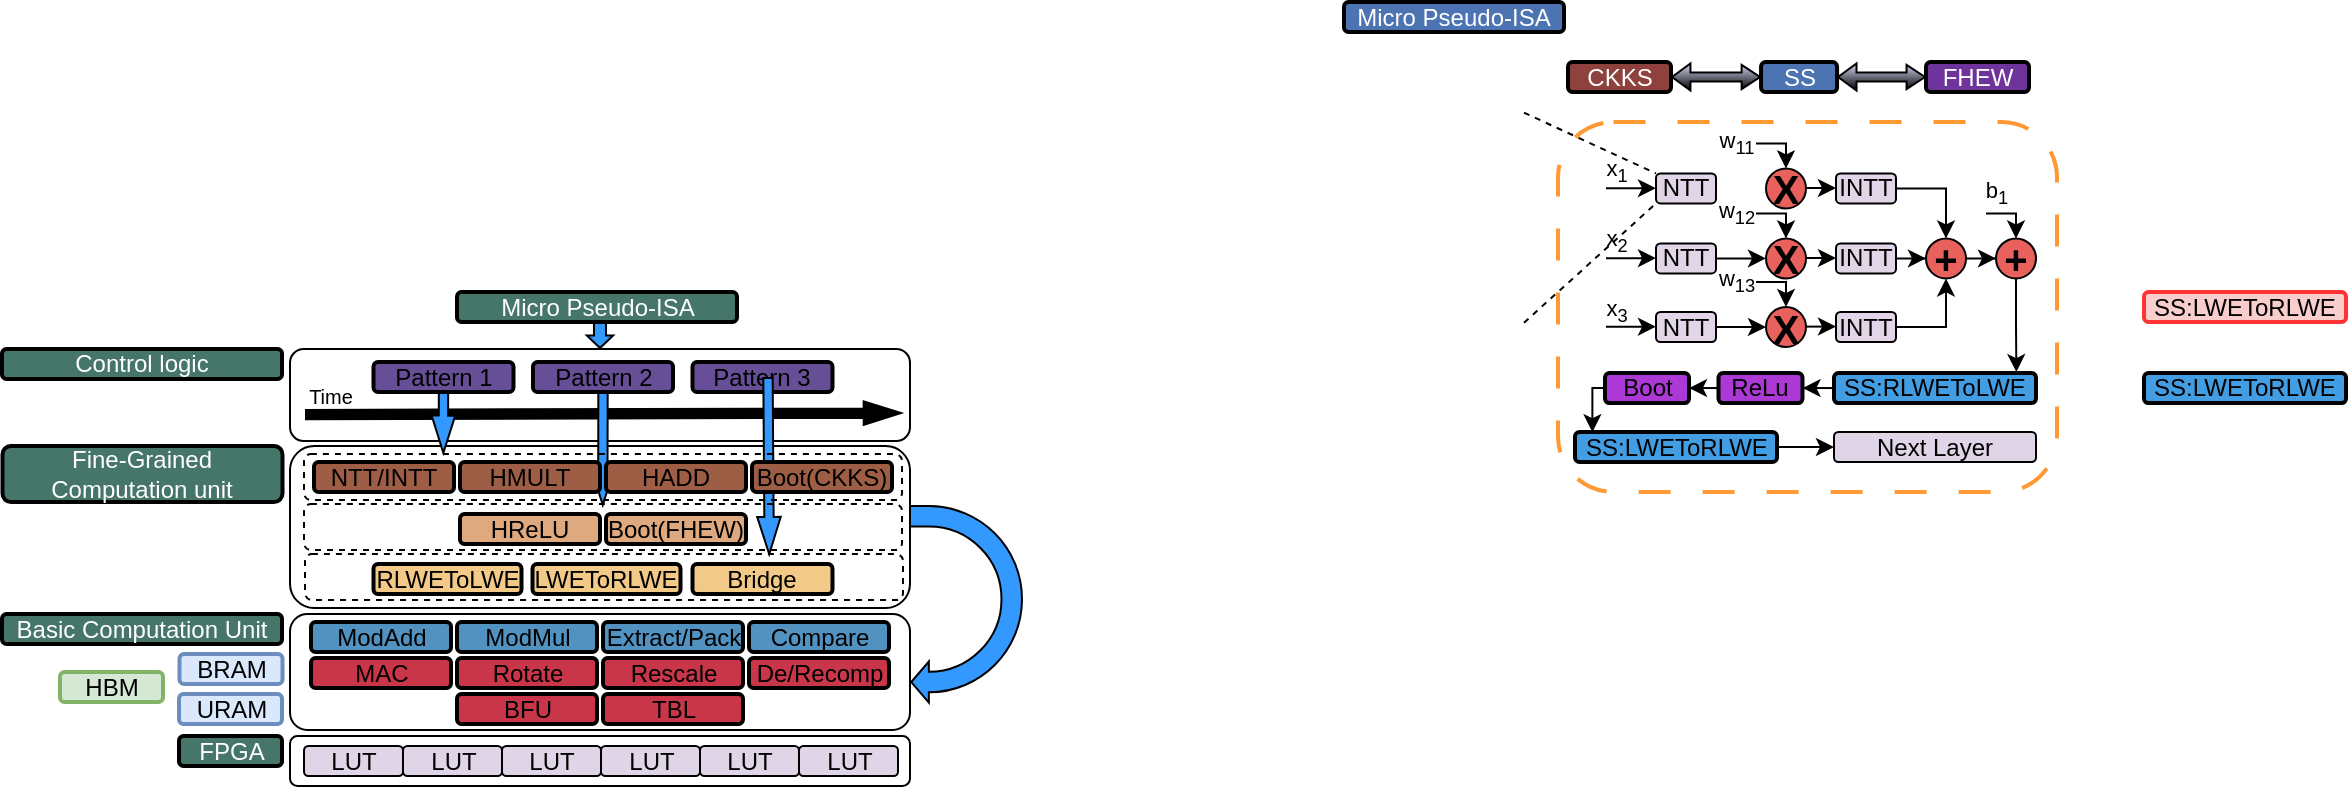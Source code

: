 <mxfile version="28.2.8">
  <diagram name="Page-1" id="e-edRmAfp7X0wRNvHGIo">
    <mxGraphModel dx="1553" dy="641" grid="0" gridSize="10" guides="1" tooltips="1" connect="1" arrows="1" fold="1" page="1" pageScale="1" pageWidth="1654" pageHeight="1169" math="0" shadow="0" adaptiveColors="auto">
      <root>
        <mxCell id="0" />
        <mxCell id="1" parent="0" />
        <mxCell id="qf1BcLg8_Bt7gjTazsa1-39" value="" style="rounded=1;whiteSpace=wrap;html=1;fillColor=none;" vertex="1" parent="1">
          <mxGeometry x="300" y="342" width="310" height="81" as="geometry" />
        </mxCell>
        <mxCell id="5QmCrW0ShnwESwGAr1rM-1" value="" style="rounded=1;whiteSpace=wrap;html=1;dashed=1;dashPattern=8 8;strokeWidth=2;strokeColor=#FF9933;" parent="1" vertex="1">
          <mxGeometry x="934" y="180" width="249.5" height="185" as="geometry" />
        </mxCell>
        <mxCell id="5QmCrW0ShnwESwGAr1rM-2" value="NTT" style="rounded=1;whiteSpace=wrap;html=1;fillColor=#e0d5e7;" parent="1" vertex="1">
          <mxGeometry x="983" y="205.73" width="30" height="15" as="geometry" />
        </mxCell>
        <mxCell id="5QmCrW0ShnwESwGAr1rM-3" style="edgeStyle=orthogonalEdgeStyle;rounded=0;orthogonalLoop=1;jettySize=auto;html=1;entryX=0.5;entryY=0;entryDx=0;entryDy=0;" parent="1" source="5QmCrW0ShnwESwGAr1rM-4" target="5QmCrW0ShnwESwGAr1rM-26" edge="1">
          <mxGeometry relative="1" as="geometry" />
        </mxCell>
        <mxCell id="5QmCrW0ShnwESwGAr1rM-4" value="INTT" style="rounded=1;whiteSpace=wrap;html=1;fillColor=#e1d5e7;" parent="1" vertex="1">
          <mxGeometry x="1073" y="205.73" width="30" height="15" as="geometry" />
        </mxCell>
        <mxCell id="5QmCrW0ShnwESwGAr1rM-5" value="&lt;b style=&quot;font-size: 20px;&quot;&gt;&lt;font style=&quot;font-size: 20px;&quot;&gt;X&lt;/font&gt;&lt;/b&gt;" style="ellipse;whiteSpace=wrap;html=1;aspect=fixed;gradientColor=none;strokeWidth=1;fontSize=20;fillColor=#E8615D;" parent="1" vertex="1">
          <mxGeometry x="1038" y="203.23" width="20" height="20" as="geometry" />
        </mxCell>
        <mxCell id="5QmCrW0ShnwESwGAr1rM-6" style="edgeStyle=orthogonalEdgeStyle;rounded=0;orthogonalLoop=1;jettySize=auto;html=1;entryX=0.5;entryY=0;entryDx=0;entryDy=0;" parent="1" target="5QmCrW0ShnwESwGAr1rM-5" edge="1">
          <mxGeometry relative="1" as="geometry">
            <mxPoint x="1044" y="190.73" as="targetPoint" />
            <mxPoint x="1033" y="190.73" as="sourcePoint" />
          </mxGeometry>
        </mxCell>
        <mxCell id="5QmCrW0ShnwESwGAr1rM-7" value="w&lt;sub&gt;11&lt;/sub&gt;" style="edgeLabel;html=1;align=center;verticalAlign=middle;resizable=0;points=[];labelBackgroundColor=none;" parent="5QmCrW0ShnwESwGAr1rM-6" vertex="1" connectable="0">
          <mxGeometry x="-0.554" y="1" relative="1" as="geometry">
            <mxPoint x="-16" y="1" as="offset" />
          </mxGeometry>
        </mxCell>
        <mxCell id="5QmCrW0ShnwESwGAr1rM-8" value="" style="edgeStyle=orthogonalEdgeStyle;rounded=0;orthogonalLoop=1;jettySize=auto;html=1;entryX=0;entryY=0.5;entryDx=0;entryDy=0;" parent="1" target="5QmCrW0ShnwESwGAr1rM-4" edge="1">
          <mxGeometry relative="1" as="geometry">
            <mxPoint x="1058" y="213.03" as="sourcePoint" />
            <mxPoint x="1083" y="213.03" as="targetPoint" />
          </mxGeometry>
        </mxCell>
        <mxCell id="5QmCrW0ShnwESwGAr1rM-9" value="NTT" style="rounded=1;whiteSpace=wrap;html=1;fillColor=#e1d5e7;" parent="1" vertex="1">
          <mxGeometry x="983" y="240.73" width="30" height="15" as="geometry" />
        </mxCell>
        <mxCell id="5QmCrW0ShnwESwGAr1rM-10" value="&lt;b style=&quot;font-size: 20px;&quot;&gt;&lt;font style=&quot;font-size: 20px;&quot;&gt;X&lt;/font&gt;&lt;/b&gt;" style="ellipse;whiteSpace=wrap;html=1;aspect=fixed;gradientColor=none;strokeWidth=1;fontSize=20;fillColor=#E8615D;" parent="1" vertex="1">
          <mxGeometry x="1038" y="238.23" width="20" height="20" as="geometry" />
        </mxCell>
        <mxCell id="5QmCrW0ShnwESwGAr1rM-11" style="edgeStyle=orthogonalEdgeStyle;rounded=0;orthogonalLoop=1;jettySize=auto;html=1;entryX=0.5;entryY=0;entryDx=0;entryDy=0;" parent="1" target="5QmCrW0ShnwESwGAr1rM-10" edge="1">
          <mxGeometry relative="1" as="geometry">
            <mxPoint x="1044" y="225.73" as="targetPoint" />
            <mxPoint x="1033" y="225.73" as="sourcePoint" />
          </mxGeometry>
        </mxCell>
        <mxCell id="5QmCrW0ShnwESwGAr1rM-12" value="w&lt;sub&gt;12&lt;/sub&gt;" style="edgeLabel;html=1;align=center;verticalAlign=middle;resizable=0;points=[];labelBackgroundColor=none;" parent="5QmCrW0ShnwESwGAr1rM-11" vertex="1" connectable="0">
          <mxGeometry x="-0.554" y="1" relative="1" as="geometry">
            <mxPoint x="-16" y="1" as="offset" />
          </mxGeometry>
        </mxCell>
        <mxCell id="5QmCrW0ShnwESwGAr1rM-13" value="" style="edgeStyle=orthogonalEdgeStyle;rounded=0;orthogonalLoop=1;jettySize=auto;html=1;" parent="1" source="5QmCrW0ShnwESwGAr1rM-9" target="5QmCrW0ShnwESwGAr1rM-10" edge="1">
          <mxGeometry relative="1" as="geometry" />
        </mxCell>
        <mxCell id="5QmCrW0ShnwESwGAr1rM-14" value="" style="edgeStyle=orthogonalEdgeStyle;rounded=0;orthogonalLoop=1;jettySize=auto;html=1;entryX=0;entryY=0.5;entryDx=0;entryDy=0;" parent="1" target="5QmCrW0ShnwESwGAr1rM-22" edge="1">
          <mxGeometry relative="1" as="geometry">
            <mxPoint x="1058" y="248.03" as="sourcePoint" />
            <mxPoint x="1083" y="248.03" as="targetPoint" />
          </mxGeometry>
        </mxCell>
        <mxCell id="5QmCrW0ShnwESwGAr1rM-15" value="NTT" style="rounded=1;whiteSpace=wrap;html=1;fillColor=#e1d5e7;" parent="1" vertex="1">
          <mxGeometry x="983" y="275" width="30" height="15" as="geometry" />
        </mxCell>
        <mxCell id="5QmCrW0ShnwESwGAr1rM-16" value="&lt;b style=&quot;font-size: 20px;&quot;&gt;&lt;font style=&quot;font-size: 20px;&quot;&gt;X&lt;/font&gt;&lt;/b&gt;" style="ellipse;whiteSpace=wrap;html=1;aspect=fixed;gradientColor=none;strokeWidth=1;fontSize=20;fillColor=#E8615D;" parent="1" vertex="1">
          <mxGeometry x="1038" y="272.5" width="20" height="20" as="geometry" />
        </mxCell>
        <mxCell id="5QmCrW0ShnwESwGAr1rM-17" style="edgeStyle=orthogonalEdgeStyle;rounded=0;orthogonalLoop=1;jettySize=auto;html=1;entryX=0.5;entryY=0;entryDx=0;entryDy=0;" parent="1" edge="1">
          <mxGeometry relative="1" as="geometry">
            <mxPoint x="1048" y="272.5" as="targetPoint" />
            <mxPoint x="1033" y="260" as="sourcePoint" />
          </mxGeometry>
        </mxCell>
        <mxCell id="5QmCrW0ShnwESwGAr1rM-18" value="w&lt;sub&gt;13&lt;/sub&gt;" style="edgeLabel;html=1;align=center;verticalAlign=middle;resizable=0;points=[];labelBackgroundColor=none;" parent="5QmCrW0ShnwESwGAr1rM-17" vertex="1" connectable="0">
          <mxGeometry x="-0.554" y="1" relative="1" as="geometry">
            <mxPoint x="-16" y="1" as="offset" />
          </mxGeometry>
        </mxCell>
        <mxCell id="5QmCrW0ShnwESwGAr1rM-19" value="" style="edgeStyle=orthogonalEdgeStyle;rounded=0;orthogonalLoop=1;jettySize=auto;html=1;" parent="1" source="5QmCrW0ShnwESwGAr1rM-15" edge="1">
          <mxGeometry relative="1" as="geometry">
            <mxPoint x="1038.0" y="282.544" as="targetPoint" />
          </mxGeometry>
        </mxCell>
        <mxCell id="5QmCrW0ShnwESwGAr1rM-20" value="" style="edgeStyle=orthogonalEdgeStyle;rounded=0;orthogonalLoop=1;jettySize=auto;html=1;entryX=0;entryY=0.5;entryDx=0;entryDy=0;" parent="1" target="5QmCrW0ShnwESwGAr1rM-24" edge="1">
          <mxGeometry relative="1" as="geometry">
            <mxPoint x="1058" y="282.3" as="sourcePoint" />
            <mxPoint x="1083" y="282.3" as="targetPoint" />
          </mxGeometry>
        </mxCell>
        <mxCell id="5QmCrW0ShnwESwGAr1rM-21" style="edgeStyle=orthogonalEdgeStyle;rounded=0;orthogonalLoop=1;jettySize=auto;html=1;entryX=0;entryY=0.5;entryDx=0;entryDy=0;" parent="1" source="5QmCrW0ShnwESwGAr1rM-22" target="5QmCrW0ShnwESwGAr1rM-26" edge="1">
          <mxGeometry relative="1" as="geometry" />
        </mxCell>
        <mxCell id="5QmCrW0ShnwESwGAr1rM-22" value="INTT" style="rounded=1;whiteSpace=wrap;html=1;fillColor=#e1d5e7;" parent="1" vertex="1">
          <mxGeometry x="1073" y="240.73" width="30" height="15" as="geometry" />
        </mxCell>
        <mxCell id="5QmCrW0ShnwESwGAr1rM-23" style="edgeStyle=orthogonalEdgeStyle;rounded=0;orthogonalLoop=1;jettySize=auto;html=1;entryX=0.5;entryY=1;entryDx=0;entryDy=0;" parent="1" source="5QmCrW0ShnwESwGAr1rM-24" target="5QmCrW0ShnwESwGAr1rM-26" edge="1">
          <mxGeometry relative="1" as="geometry" />
        </mxCell>
        <mxCell id="5QmCrW0ShnwESwGAr1rM-24" value="INTT" style="rounded=1;whiteSpace=wrap;html=1;fillColor=#e1d5e7;" parent="1" vertex="1">
          <mxGeometry x="1073" y="275" width="30" height="15" as="geometry" />
        </mxCell>
        <mxCell id="5QmCrW0ShnwESwGAr1rM-25" style="edgeStyle=orthogonalEdgeStyle;rounded=0;orthogonalLoop=1;jettySize=auto;html=1;entryX=0;entryY=0.5;entryDx=0;entryDy=0;" parent="1" source="5QmCrW0ShnwESwGAr1rM-26" target="5QmCrW0ShnwESwGAr1rM-28" edge="1">
          <mxGeometry relative="1" as="geometry" />
        </mxCell>
        <mxCell id="5QmCrW0ShnwESwGAr1rM-26" value="&lt;b style=&quot;font-size: 20px;&quot;&gt;&lt;font style=&quot;font-size: 20px;&quot;&gt;+&lt;/font&gt;&lt;/b&gt;" style="ellipse;whiteSpace=wrap;html=1;aspect=fixed;gradientColor=none;strokeWidth=1;fontSize=20;fillColor=#E8615D;" parent="1" vertex="1">
          <mxGeometry x="1118" y="238.23" width="20" height="20" as="geometry" />
        </mxCell>
        <mxCell id="5QmCrW0ShnwESwGAr1rM-27" style="edgeStyle=orthogonalEdgeStyle;rounded=0;orthogonalLoop=1;jettySize=auto;html=1;entryX=0.903;entryY=-0.033;entryDx=0;entryDy=0;entryPerimeter=0;" parent="1" source="5QmCrW0ShnwESwGAr1rM-28" target="5QmCrW0ShnwESwGAr1rM-35" edge="1">
          <mxGeometry relative="1" as="geometry" />
        </mxCell>
        <mxCell id="5QmCrW0ShnwESwGAr1rM-28" value="&lt;b style=&quot;font-size: 20px;&quot;&gt;&lt;font style=&quot;font-size: 20px;&quot;&gt;+&lt;/font&gt;&lt;/b&gt;" style="ellipse;whiteSpace=wrap;html=1;aspect=fixed;gradientColor=none;strokeWidth=1;fontSize=20;fillColor=#E8615D;" parent="1" vertex="1">
          <mxGeometry x="1153" y="238.23" width="20" height="20" as="geometry" />
        </mxCell>
        <mxCell id="5QmCrW0ShnwESwGAr1rM-29" style="edgeStyle=orthogonalEdgeStyle;rounded=0;orthogonalLoop=1;jettySize=auto;html=1;entryX=0.5;entryY=0;entryDx=0;entryDy=0;" parent="1" target="5QmCrW0ShnwESwGAr1rM-28" edge="1">
          <mxGeometry relative="1" as="geometry">
            <mxPoint x="1163" y="238.73" as="targetPoint" />
            <mxPoint x="1148" y="225.73" as="sourcePoint" />
          </mxGeometry>
        </mxCell>
        <mxCell id="5QmCrW0ShnwESwGAr1rM-30" value="b&lt;sub&gt;1&lt;/sub&gt;" style="edgeLabel;html=1;align=center;verticalAlign=middle;resizable=0;points=[];labelBackgroundColor=none;" parent="5QmCrW0ShnwESwGAr1rM-29" vertex="1" connectable="0">
          <mxGeometry x="-0.554" y="1" relative="1" as="geometry">
            <mxPoint x="-1" y="-9" as="offset" />
          </mxGeometry>
        </mxCell>
        <mxCell id="5QmCrW0ShnwESwGAr1rM-31" style="edgeStyle=orthogonalEdgeStyle;rounded=0;orthogonalLoop=1;jettySize=auto;html=1;exitX=0;exitY=0.5;exitDx=0;exitDy=0;entryX=1;entryY=0.5;entryDx=0;entryDy=0;" parent="1" source="5QmCrW0ShnwESwGAr1rM-32" target="5QmCrW0ShnwESwGAr1rM-33" edge="1">
          <mxGeometry relative="1" as="geometry" />
        </mxCell>
        <mxCell id="5QmCrW0ShnwESwGAr1rM-32" value="ReLu" style="rounded=1;whiteSpace=wrap;html=1;strokeWidth=2;fillColor=#AC38D6;" parent="1" vertex="1">
          <mxGeometry x="1014.25" y="305.52" width="42" height="15" as="geometry" />
        </mxCell>
        <mxCell id="5QmCrW0ShnwESwGAr1rM-33" value="Boot" style="rounded=1;whiteSpace=wrap;html=1;strokeWidth=2;fillColor=#AC38D6;" parent="1" vertex="1">
          <mxGeometry x="957.5" y="305.52" width="42" height="15" as="geometry" />
        </mxCell>
        <mxCell id="5QmCrW0ShnwESwGAr1rM-34" style="edgeStyle=orthogonalEdgeStyle;rounded=0;orthogonalLoop=1;jettySize=auto;html=1;exitX=0;exitY=0.5;exitDx=0;exitDy=0;entryX=1;entryY=0.5;entryDx=0;entryDy=0;" parent="1" source="5QmCrW0ShnwESwGAr1rM-35" target="5QmCrW0ShnwESwGAr1rM-32" edge="1">
          <mxGeometry relative="1" as="geometry" />
        </mxCell>
        <mxCell id="5QmCrW0ShnwESwGAr1rM-35" value="SS:RLWEToLWE" style="rounded=1;whiteSpace=wrap;html=1;fillColor=#429DE3;strokeWidth=2;" parent="1" vertex="1">
          <mxGeometry x="1072" y="305.52" width="101" height="15" as="geometry" />
        </mxCell>
        <mxCell id="5QmCrW0ShnwESwGAr1rM-36" style="edgeStyle=orthogonalEdgeStyle;rounded=0;orthogonalLoop=1;jettySize=auto;html=1;entryX=0;entryY=0.5;entryDx=0;entryDy=0;" parent="1" source="5QmCrW0ShnwESwGAr1rM-37" target="5QmCrW0ShnwESwGAr1rM-45" edge="1">
          <mxGeometry relative="1" as="geometry" />
        </mxCell>
        <mxCell id="5QmCrW0ShnwESwGAr1rM-37" value="SS:LWEToRLWE" style="rounded=1;whiteSpace=wrap;html=1;fillColor=#429DE3;strokeWidth=2;" parent="1" vertex="1">
          <mxGeometry x="942.5" y="335" width="101" height="15" as="geometry" />
        </mxCell>
        <mxCell id="5QmCrW0ShnwESwGAr1rM-38" style="edgeStyle=orthogonalEdgeStyle;rounded=0;orthogonalLoop=1;jettySize=auto;html=1;exitX=0;exitY=0.5;exitDx=0;exitDy=0;entryX=0.086;entryY=0.006;entryDx=0;entryDy=0;entryPerimeter=0;" parent="1" source="5QmCrW0ShnwESwGAr1rM-33" target="5QmCrW0ShnwESwGAr1rM-37" edge="1">
          <mxGeometry relative="1" as="geometry" />
        </mxCell>
        <mxCell id="5QmCrW0ShnwESwGAr1rM-39" value="" style="edgeStyle=orthogonalEdgeStyle;rounded=0;orthogonalLoop=1;jettySize=auto;html=1;" parent="1" edge="1">
          <mxGeometry relative="1" as="geometry">
            <mxPoint x="958" y="213.07" as="sourcePoint" />
            <mxPoint x="983" y="213.07" as="targetPoint" />
          </mxGeometry>
        </mxCell>
        <mxCell id="5QmCrW0ShnwESwGAr1rM-40" value="x&lt;sub&gt;1&lt;/sub&gt;" style="edgeLabel;html=1;align=center;verticalAlign=middle;resizable=0;points=[];labelBackgroundColor=none;" parent="5QmCrW0ShnwESwGAr1rM-39" vertex="1" connectable="0">
          <mxGeometry x="-0.636" relative="1" as="geometry">
            <mxPoint y="-8" as="offset" />
          </mxGeometry>
        </mxCell>
        <mxCell id="5QmCrW0ShnwESwGAr1rM-41" value="" style="edgeStyle=orthogonalEdgeStyle;rounded=0;orthogonalLoop=1;jettySize=auto;html=1;" parent="1" edge="1">
          <mxGeometry relative="1" as="geometry">
            <mxPoint x="958" y="248.07" as="sourcePoint" />
            <mxPoint x="983" y="248.07" as="targetPoint" />
          </mxGeometry>
        </mxCell>
        <mxCell id="5QmCrW0ShnwESwGAr1rM-42" value="x&lt;sub&gt;2&lt;/sub&gt;" style="edgeLabel;html=1;align=center;verticalAlign=middle;resizable=0;points=[];labelBackgroundColor=none;" parent="5QmCrW0ShnwESwGAr1rM-41" vertex="1" connectable="0">
          <mxGeometry x="-0.636" relative="1" as="geometry">
            <mxPoint y="-8" as="offset" />
          </mxGeometry>
        </mxCell>
        <mxCell id="5QmCrW0ShnwESwGAr1rM-43" value="" style="edgeStyle=orthogonalEdgeStyle;rounded=0;orthogonalLoop=1;jettySize=auto;html=1;" parent="1" edge="1">
          <mxGeometry relative="1" as="geometry">
            <mxPoint x="958" y="282.34" as="sourcePoint" />
            <mxPoint x="983" y="282.34" as="targetPoint" />
          </mxGeometry>
        </mxCell>
        <mxCell id="5QmCrW0ShnwESwGAr1rM-44" value="x&lt;sub&gt;3&lt;/sub&gt;" style="edgeLabel;html=1;align=center;verticalAlign=middle;resizable=0;points=[];labelBackgroundColor=none;" parent="5QmCrW0ShnwESwGAr1rM-43" vertex="1" connectable="0">
          <mxGeometry x="-0.636" relative="1" as="geometry">
            <mxPoint y="-8" as="offset" />
          </mxGeometry>
        </mxCell>
        <mxCell id="5QmCrW0ShnwESwGAr1rM-45" value="Next Layer" style="rounded=1;whiteSpace=wrap;html=1;fillColor=#e0d5e7;" parent="1" vertex="1">
          <mxGeometry x="1072" y="335" width="101" height="15" as="geometry" />
        </mxCell>
        <mxCell id="5QmCrW0ShnwESwGAr1rM-46" value="CKKS" style="rounded=1;whiteSpace=wrap;html=1;strokeColor=default;fillColor=#8e413d;fontStyle=0;strokeWidth=2;fontColor=#FFFFFF;" parent="1" vertex="1">
          <mxGeometry x="939" y="150" width="51.5" height="15" as="geometry" />
        </mxCell>
        <mxCell id="5QmCrW0ShnwESwGAr1rM-47" value="SS" style="rounded=1;whiteSpace=wrap;html=1;fontStyle=0;strokeWidth=2;strokeColor=default;fillColor=#4c73b2;fontColor=#FFFFFF;" parent="1" vertex="1">
          <mxGeometry x="1035.53" y="150" width="38" height="15" as="geometry" />
        </mxCell>
        <mxCell id="5QmCrW0ShnwESwGAr1rM-48" value="FHEW" style="rounded=1;whiteSpace=wrap;html=1;fontStyle=0;strokeWidth=2;strokeColor=default;fillColor=#6e349c;fontColor=#FFFFFF;" parent="1" vertex="1">
          <mxGeometry x="1118" y="150" width="51.5" height="15" as="geometry" />
        </mxCell>
        <mxCell id="5QmCrW0ShnwESwGAr1rM-49" value="" style="shape=flexArrow;endArrow=classic;startArrow=classic;html=1;rounded=0;width=4.615;startSize=2.742;startWidth=7.988;endWidth=6.553;endSize=2.742;exitX=1;exitY=0.5;exitDx=0;exitDy=0;entryX=0;entryY=0.5;entryDx=0;entryDy=0;fontColor=#FFFFFF;fillColor=#d5daf3;gradientColor=default;" parent="1" source="5QmCrW0ShnwESwGAr1rM-46" target="5QmCrW0ShnwESwGAr1rM-47" edge="1">
          <mxGeometry width="100" height="100" relative="1" as="geometry">
            <mxPoint x="945.5" y="195" as="sourcePoint" />
            <mxPoint x="1163.5" y="195" as="targetPoint" />
          </mxGeometry>
        </mxCell>
        <mxCell id="5QmCrW0ShnwESwGAr1rM-50" value="" style="shape=flexArrow;endArrow=classic;startArrow=classic;html=1;rounded=0;width=4.615;startSize=2.742;startWidth=7.988;endWidth=6.553;endSize=2.742;exitX=1;exitY=0.5;exitDx=0;exitDy=0;entryX=0;entryY=0.5;entryDx=0;entryDy=0;fontColor=#FFFFFF;fillColor=#d5daf3;gradientColor=default;" parent="1" source="5QmCrW0ShnwESwGAr1rM-47" target="5QmCrW0ShnwESwGAr1rM-48" edge="1">
          <mxGeometry width="100" height="100" relative="1" as="geometry">
            <mxPoint x="1086.05" y="145" as="sourcePoint" />
            <mxPoint x="1131.05" y="145" as="targetPoint" />
          </mxGeometry>
        </mxCell>
        <mxCell id="5QmCrW0ShnwESwGAr1rM-51" value="" style="endArrow=none;dashed=1;html=1;rounded=0;entryX=0;entryY=0;entryDx=0;entryDy=0;exitX=1;exitY=0;exitDx=0;exitDy=0;strokeWidth=1;" parent="1" target="5QmCrW0ShnwESwGAr1rM-2" edge="1">
          <mxGeometry width="50" height="50" relative="1" as="geometry">
            <mxPoint x="917" y="175.34" as="sourcePoint" />
            <mxPoint x="985" y="203.23" as="targetPoint" />
          </mxGeometry>
        </mxCell>
        <mxCell id="5QmCrW0ShnwESwGAr1rM-52" value="" style="endArrow=none;dashed=1;html=1;rounded=0;entryX=0;entryY=1;entryDx=0;entryDy=0;exitX=1;exitY=1;exitDx=0;exitDy=0;strokeWidth=1;" parent="1" target="5QmCrW0ShnwESwGAr1rM-2" edge="1">
          <mxGeometry width="50" height="50" relative="1" as="geometry">
            <mxPoint x="917" y="280.34" as="sourcePoint" />
            <mxPoint x="988" y="269.48" as="targetPoint" />
          </mxGeometry>
        </mxCell>
        <mxCell id="5QmCrW0ShnwESwGAr1rM-53" value="SS:LWEToRLWE" style="rounded=1;whiteSpace=wrap;html=1;fillColor=#429DE3;strokeWidth=2;" parent="1" vertex="1">
          <mxGeometry x="1227" y="305.52" width="101" height="15" as="geometry" />
        </mxCell>
        <mxCell id="5QmCrW0ShnwESwGAr1rM-54" value="LUT" style="rounded=1;whiteSpace=wrap;html=1;fillColor=#e0d5e7;" parent="1" vertex="1">
          <mxGeometry x="307" y="492" width="49.5" height="15" as="geometry" />
        </mxCell>
        <mxCell id="5QmCrW0ShnwESwGAr1rM-55" value="FPGA" style="rounded=1;whiteSpace=wrap;html=1;fontStyle=0;strokeWidth=2;strokeColor=default;fillColor=#46766A;fontColor=#FFFFFF;" parent="1" vertex="1">
          <mxGeometry x="244.5" y="487" width="51.5" height="15" as="geometry" />
        </mxCell>
        <mxCell id="5QmCrW0ShnwESwGAr1rM-56" value="Basic Computation Unit" style="rounded=1;whiteSpace=wrap;html=1;fontStyle=0;strokeWidth=2;strokeColor=default;fillColor=#46766A;fontColor=#FFFFFF;" parent="1" vertex="1">
          <mxGeometry x="156" y="426" width="140" height="15" as="geometry" />
        </mxCell>
        <mxCell id="5QmCrW0ShnwESwGAr1rM-57" value="Fine-Grained Computation unit" style="rounded=1;whiteSpace=wrap;html=1;fontStyle=0;strokeWidth=2;strokeColor=default;fillColor=#46766A;fontColor=#FFFFFF;" parent="1" vertex="1">
          <mxGeometry x="156.25" y="342" width="140" height="28" as="geometry" />
        </mxCell>
        <mxCell id="5QmCrW0ShnwESwGAr1rM-58" value="Control logic" style="rounded=1;whiteSpace=wrap;html=1;fontStyle=0;strokeWidth=2;strokeColor=default;fillColor=#46766A;fontColor=#FFFFFF;" parent="1" vertex="1">
          <mxGeometry x="156" y="293.5" width="140" height="15" as="geometry" />
        </mxCell>
        <mxCell id="5QmCrW0ShnwESwGAr1rM-59" value="Micro Pseudo-ISA" style="rounded=1;whiteSpace=wrap;html=1;fontStyle=0;strokeWidth=2;strokeColor=default;fillColor=#4c73b2;fontColor=#FFFFFF;" parent="1" vertex="1">
          <mxGeometry x="827" y="120" width="110" height="15" as="geometry" />
        </mxCell>
        <mxCell id="5QmCrW0ShnwESwGAr1rM-60" value="HBM&lt;span style=&quot;color: rgba(0, 0, 0, 0); font-family: monospace; font-size: 0px; text-align: start; text-wrap-mode: nowrap;&quot;&gt;%3CmxGraphModel%3E%3Croot%3E%3CmxCell%20id%3D%220%22%2F%3E%3CmxCell%20id%3D%221%22%20parent%3D%220%22%2F%3E%3CmxCell%20id%3D%222%22%20value%3D%22CKKS%22%20style%3D%22rounded%3D1%3BwhiteSpace%3Dwrap%3Bhtml%3D1%3BstrokeColor%3Ddefault%3BfillColor%3D%238e413d%3BfontStyle%3D0%3BstrokeWidth%3D2%3BfontColor%3D%23FFFFFF%3B%22%20vertex%3D%221%22%20parent%3D%221%22%3E%3CmxGeometry%20x%3D%22332%22%20y%3D%22200%22%20width%3D%2251.5%22%20height%3D%2215%22%20as%3D%22geometry%22%2F%3E%3C%2FmxCell%3E%3C%2Froot%3E%3C%2FmxGraphModel%3E&lt;/span&gt;" style="rounded=1;whiteSpace=wrap;html=1;strokeColor=#82b366;fillColor=#d5e8d4;fontStyle=0;strokeWidth=2;" parent="1" vertex="1">
          <mxGeometry x="185" y="455" width="51.5" height="15" as="geometry" />
        </mxCell>
        <mxCell id="5QmCrW0ShnwESwGAr1rM-61" value="BRAM" style="rounded=1;whiteSpace=wrap;html=1;strokeColor=#6c8ebf;fillColor=#dae8fc;fontStyle=0;strokeWidth=2;" parent="1" vertex="1">
          <mxGeometry x="244.75" y="446" width="51.5" height="15" as="geometry" />
        </mxCell>
        <mxCell id="5QmCrW0ShnwESwGAr1rM-62" value="URAM" style="rounded=1;whiteSpace=wrap;html=1;strokeColor=#6c8ebf;fillColor=#dae8fc;fontStyle=0;strokeWidth=2;" parent="1" vertex="1">
          <mxGeometry x="244.5" y="466" width="51.5" height="15" as="geometry" />
        </mxCell>
        <mxCell id="5QmCrW0ShnwESwGAr1rM-63" value="SS:LWEToRLWE" style="rounded=1;whiteSpace=wrap;html=1;fillColor=#f8cecc;strokeWidth=2;strokeColor=#FF3333;" parent="1" vertex="1">
          <mxGeometry x="1227" y="265" width="101" height="15" as="geometry" />
        </mxCell>
        <mxCell id="qf1BcLg8_Bt7gjTazsa1-1" value="" style="rounded=1;whiteSpace=wrap;html=1;fillColor=none;" vertex="1" parent="1">
          <mxGeometry x="300" y="487" width="310" height="25" as="geometry" />
        </mxCell>
        <mxCell id="qf1BcLg8_Bt7gjTazsa1-3" value="LUT" style="rounded=1;whiteSpace=wrap;html=1;fillColor=#e0d5e7;" vertex="1" parent="1">
          <mxGeometry x="356.5" y="492" width="49.5" height="15" as="geometry" />
        </mxCell>
        <mxCell id="qf1BcLg8_Bt7gjTazsa1-4" value="LUT" style="rounded=1;whiteSpace=wrap;html=1;fillColor=#e0d5e7;" vertex="1" parent="1">
          <mxGeometry x="406" y="492" width="49.5" height="15" as="geometry" />
        </mxCell>
        <mxCell id="qf1BcLg8_Bt7gjTazsa1-5" value="LUT" style="rounded=1;whiteSpace=wrap;html=1;fillColor=#e0d5e7;" vertex="1" parent="1">
          <mxGeometry x="455.5" y="492" width="49.5" height="15" as="geometry" />
        </mxCell>
        <mxCell id="qf1BcLg8_Bt7gjTazsa1-6" value="LUT" style="rounded=1;whiteSpace=wrap;html=1;fillColor=#e0d5e7;" vertex="1" parent="1">
          <mxGeometry x="505" y="492" width="49.5" height="15" as="geometry" />
        </mxCell>
        <mxCell id="qf1BcLg8_Bt7gjTazsa1-7" value="LUT" style="rounded=1;whiteSpace=wrap;html=1;fillColor=#e0d5e7;" vertex="1" parent="1">
          <mxGeometry x="554.5" y="492" width="49.5" height="15" as="geometry" />
        </mxCell>
        <mxCell id="qf1BcLg8_Bt7gjTazsa1-8" value="" style="rounded=1;whiteSpace=wrap;html=1;fillColor=none;" vertex="1" parent="1">
          <mxGeometry x="300" y="426" width="310" height="58" as="geometry" />
        </mxCell>
        <mxCell id="qf1BcLg8_Bt7gjTazsa1-10" value="ModAdd" style="rounded=1;whiteSpace=wrap;html=1;fillColor=#5292C0;strokeWidth=2;glass=0;shadow=0;" vertex="1" parent="1">
          <mxGeometry x="310.5" y="430" width="70" height="15" as="geometry" />
        </mxCell>
        <mxCell id="qf1BcLg8_Bt7gjTazsa1-11" value="ModMul" style="rounded=1;whiteSpace=wrap;html=1;fillColor=#5292C0;strokeWidth=2;glass=0;shadow=0;" vertex="1" parent="1">
          <mxGeometry x="383.5" y="430" width="70" height="15" as="geometry" />
        </mxCell>
        <mxCell id="qf1BcLg8_Bt7gjTazsa1-12" value="BFU" style="rounded=1;whiteSpace=wrap;html=1;fillColor=#C93649;strokeWidth=2;glass=0;shadow=0;" vertex="1" parent="1">
          <mxGeometry x="383.5" y="466" width="70" height="15" as="geometry" />
        </mxCell>
        <mxCell id="qf1BcLg8_Bt7gjTazsa1-13" value="De/Recomp" style="rounded=1;whiteSpace=wrap;html=1;fillColor=#C93649;strokeWidth=2;glass=0;shadow=0;" vertex="1" parent="1">
          <mxGeometry x="529.5" y="448" width="70" height="15" as="geometry" />
        </mxCell>
        <mxCell id="qf1BcLg8_Bt7gjTazsa1-14" value="MAC" style="rounded=1;whiteSpace=wrap;html=1;fillColor=#C93649;strokeWidth=2;glass=0;shadow=0;" vertex="1" parent="1">
          <mxGeometry x="310.5" y="448" width="70" height="15" as="geometry" />
        </mxCell>
        <mxCell id="qf1BcLg8_Bt7gjTazsa1-15" value="Rotate" style="rounded=1;whiteSpace=wrap;html=1;fillColor=#C93649;strokeWidth=2;glass=0;shadow=0;" vertex="1" parent="1">
          <mxGeometry x="383.5" y="448" width="70" height="15" as="geometry" />
        </mxCell>
        <mxCell id="qf1BcLg8_Bt7gjTazsa1-17" value="Rescale" style="rounded=1;whiteSpace=wrap;html=1;fillColor=#C93649;strokeWidth=2;glass=0;shadow=0;" vertex="1" parent="1">
          <mxGeometry x="456.5" y="448" width="70" height="15" as="geometry" />
        </mxCell>
        <mxCell id="qf1BcLg8_Bt7gjTazsa1-18" value="Compare" style="rounded=1;whiteSpace=wrap;html=1;fillColor=#5292C0;strokeWidth=2;glass=0;shadow=0;" vertex="1" parent="1">
          <mxGeometry x="529.5" y="430" width="70" height="15" as="geometry" />
        </mxCell>
        <mxCell id="qf1BcLg8_Bt7gjTazsa1-19" value="Extract/Pack" style="rounded=1;whiteSpace=wrap;html=1;fillColor=#5292C0;strokeWidth=2;" vertex="1" parent="1">
          <mxGeometry x="456.5" y="430" width="70" height="15" as="geometry" />
        </mxCell>
        <mxCell id="qf1BcLg8_Bt7gjTazsa1-20" value="TBL" style="rounded=1;whiteSpace=wrap;html=1;fillColor=#C93649;strokeWidth=2;" vertex="1" parent="1">
          <mxGeometry x="456.5" y="466" width="70" height="15" as="geometry" />
        </mxCell>
        <mxCell id="qf1BcLg8_Bt7gjTazsa1-25" value="NTT/INTT" style="rounded=1;whiteSpace=wrap;html=1;fillColor=#9E5E45;strokeWidth=2;glass=0;shadow=0;" vertex="1" parent="1">
          <mxGeometry x="312" y="350" width="70" height="15" as="geometry" />
        </mxCell>
        <mxCell id="qf1BcLg8_Bt7gjTazsa1-27" value="Bridge" style="rounded=1;whiteSpace=wrap;html=1;fillColor=#F2C987;strokeWidth=2;glass=0;shadow=0;" vertex="1" parent="1">
          <mxGeometry x="501.25" y="401" width="70" height="15" as="geometry" />
        </mxCell>
        <mxCell id="qf1BcLg8_Bt7gjTazsa1-28" value="LWEToRLWE" style="rounded=1;whiteSpace=wrap;html=1;fillColor=#F2C987;strokeWidth=2;glass=0;shadow=0;" vertex="1" parent="1">
          <mxGeometry x="421.25" y="401" width="74" height="15" as="geometry" />
        </mxCell>
        <mxCell id="qf1BcLg8_Bt7gjTazsa1-29" value="HReLU" style="rounded=1;whiteSpace=wrap;html=1;fillColor=#DEA97F;strokeWidth=2;glass=0;shadow=0;" vertex="1" parent="1">
          <mxGeometry x="385" y="376" width="70" height="15" as="geometry" />
        </mxCell>
        <mxCell id="qf1BcLg8_Bt7gjTazsa1-30" value="Boot(FHEW)" style="rounded=1;whiteSpace=wrap;html=1;fillColor=#DEA97F;strokeWidth=2;glass=0;shadow=0;" vertex="1" parent="1">
          <mxGeometry x="458" y="376" width="70" height="15" as="geometry" />
        </mxCell>
        <mxCell id="qf1BcLg8_Bt7gjTazsa1-31" value="RLWEToLWE" style="rounded=1;whiteSpace=wrap;html=1;fillColor=#F2C987;strokeWidth=2;glass=0;shadow=0;" vertex="1" parent="1">
          <mxGeometry x="341.75" y="401" width="74" height="15" as="geometry" />
        </mxCell>
        <mxCell id="qf1BcLg8_Bt7gjTazsa1-38" value="" style="rounded=1;whiteSpace=wrap;html=1;fillColor=none;dashed=1;" vertex="1" parent="1">
          <mxGeometry x="307.5" y="396" width="299" height="23" as="geometry" />
        </mxCell>
        <mxCell id="qf1BcLg8_Bt7gjTazsa1-40" value="" style="rounded=1;whiteSpace=wrap;html=1;fillColor=none;" vertex="1" parent="1">
          <mxGeometry x="300" y="293.5" width="310" height="46" as="geometry" />
        </mxCell>
        <mxCell id="qf1BcLg8_Bt7gjTazsa1-41" value="" style="shape=flexArrow;endArrow=classic;html=1;rounded=0;width=4.667;endSize=5.887;endWidth=6.111;fillColor=#000000;" edge="1" parent="1">
          <mxGeometry width="50" height="50" relative="1" as="geometry">
            <mxPoint x="307.5" y="326.28" as="sourcePoint" />
            <mxPoint x="606" y="325.5" as="targetPoint" />
          </mxGeometry>
        </mxCell>
        <mxCell id="qf1BcLg8_Bt7gjTazsa1-43" value="Pattern 1" style="rounded=1;whiteSpace=wrap;html=1;fillColor=#664F97;strokeWidth=2;glass=0;shadow=0;" vertex="1" parent="1">
          <mxGeometry x="341.75" y="300" width="70" height="15" as="geometry" />
        </mxCell>
        <mxCell id="qf1BcLg8_Bt7gjTazsa1-44" value="Pattern 2" style="rounded=1;whiteSpace=wrap;html=1;fillColor=#664F97;strokeWidth=2;glass=0;shadow=0;" vertex="1" parent="1">
          <mxGeometry x="421.5" y="300" width="70" height="15" as="geometry" />
        </mxCell>
        <mxCell id="qf1BcLg8_Bt7gjTazsa1-45" value="Pattern 3" style="rounded=1;whiteSpace=wrap;html=1;fillColor=#664F97;strokeWidth=2;" vertex="1" parent="1">
          <mxGeometry x="501.25" y="300" width="70" height="15" as="geometry" />
        </mxCell>
        <mxCell id="qf1BcLg8_Bt7gjTazsa1-46" value="" style="shape=flexArrow;endArrow=classic;html=1;rounded=0;width=4.667;endSize=5.887;endWidth=6.111;fillColor=#3399FF;entryX=0.233;entryY=-0.001;entryDx=0;entryDy=0;exitX=0.5;exitY=1;exitDx=0;exitDy=0;entryPerimeter=0;" edge="1" parent="1" source="qf1BcLg8_Bt7gjTazsa1-43" target="qf1BcLg8_Bt7gjTazsa1-23">
          <mxGeometry width="50" height="50" relative="1" as="geometry">
            <mxPoint x="384" y="307.5" as="sourcePoint" />
            <mxPoint x="383.5" y="342.95" as="targetPoint" />
          </mxGeometry>
        </mxCell>
        <mxCell id="qf1BcLg8_Bt7gjTazsa1-47" value="" style="shape=flexArrow;endArrow=classic;html=1;rounded=0;width=4.667;endSize=5.887;endWidth=6.111;fillColor=#3399FF;entryX=0.5;entryY=0;entryDx=0;entryDy=0;exitX=0.5;exitY=1;exitDx=0;exitDy=0;" edge="1" parent="1" source="qf1BcLg8_Bt7gjTazsa1-44">
          <mxGeometry width="50" height="50" relative="1" as="geometry">
            <mxPoint x="456" y="316" as="sourcePoint" />
            <mxPoint x="456.39" y="372" as="targetPoint" />
          </mxGeometry>
        </mxCell>
        <mxCell id="qf1BcLg8_Bt7gjTazsa1-49" value="" style="shape=flexArrow;endArrow=classic;html=1;rounded=0;width=4.667;endSize=5.887;endWidth=6.111;fillColor=#3399FF;exitX=0.5;exitY=1;exitDx=0;exitDy=0;entryX=0.778;entryY=1.114;entryDx=0;entryDy=0;entryPerimeter=0;" edge="1" parent="1" target="qf1BcLg8_Bt7gjTazsa1-37">
          <mxGeometry width="50" height="50" relative="1" as="geometry">
            <mxPoint x="539" y="307.5" as="sourcePoint" />
            <mxPoint x="539" y="371.5" as="targetPoint" />
          </mxGeometry>
        </mxCell>
        <mxCell id="qf1BcLg8_Bt7gjTazsa1-26" value="HMULT" style="rounded=1;whiteSpace=wrap;html=1;fillColor=#9E5E45;strokeWidth=2;glass=0;shadow=0;" vertex="1" parent="1">
          <mxGeometry x="385" y="350" width="70" height="15" as="geometry" />
        </mxCell>
        <mxCell id="qf1BcLg8_Bt7gjTazsa1-32" value="Boot(CKKS)" style="rounded=1;whiteSpace=wrap;html=1;fillColor=#9E5E45;strokeWidth=2;glass=0;shadow=0;" vertex="1" parent="1">
          <mxGeometry x="531" y="350" width="70" height="15" as="geometry" />
        </mxCell>
        <mxCell id="qf1BcLg8_Bt7gjTazsa1-33" value="HADD" style="rounded=1;whiteSpace=wrap;html=1;fillColor=#9E5E45;strokeWidth=2;" vertex="1" parent="1">
          <mxGeometry x="458" y="350" width="70" height="15" as="geometry" />
        </mxCell>
        <mxCell id="qf1BcLg8_Bt7gjTazsa1-23" value="" style="rounded=1;whiteSpace=wrap;html=1;fillColor=none;dashed=1;" vertex="1" parent="1">
          <mxGeometry x="307" y="346" width="299" height="23" as="geometry" />
        </mxCell>
        <mxCell id="qf1BcLg8_Bt7gjTazsa1-37" value="" style="rounded=1;whiteSpace=wrap;html=1;fillColor=none;dashed=1;" vertex="1" parent="1">
          <mxGeometry x="307" y="371" width="299" height="23" as="geometry" />
        </mxCell>
        <mxCell id="qf1BcLg8_Bt7gjTazsa1-51" value="Time" style="text;html=1;whiteSpace=wrap;strokeColor=none;fillColor=none;align=center;verticalAlign=middle;rounded=0;strokeWidth=1;fontSize=10;" vertex="1" parent="1">
          <mxGeometry x="304" y="308.5" width="33" height="16" as="geometry" />
        </mxCell>
        <mxCell id="qf1BcLg8_Bt7gjTazsa1-53" value="Micro Pseudo-ISA" style="rounded=1;whiteSpace=wrap;html=1;fontStyle=0;strokeWidth=2;strokeColor=default;fillColor=#46766A;fontColor=#FFFFFF;" vertex="1" parent="1">
          <mxGeometry x="383.5" y="265" width="140" height="15" as="geometry" />
        </mxCell>
        <mxCell id="qf1BcLg8_Bt7gjTazsa1-54" value="" style="shape=flexArrow;endArrow=classic;html=1;rounded=0;width=6.027;endSize=1.759;endWidth=6.111;fillColor=#3399FF;entryX=0.5;entryY=0;entryDx=0;entryDy=0;exitX=0.5;exitY=1;exitDx=0;exitDy=0;" edge="1" parent="1" target="qf1BcLg8_Bt7gjTazsa1-40">
          <mxGeometry width="50" height="50" relative="1" as="geometry">
            <mxPoint x="455" y="280" as="sourcePoint" />
            <mxPoint x="498" y="255.5" as="targetPoint" />
          </mxGeometry>
        </mxCell>
        <mxCell id="qf1BcLg8_Bt7gjTazsa1-55" value="" style="html=1;shadow=0;dashed=0;align=center;verticalAlign=middle;shape=mxgraph.arrows2.uTurnArrow;dy=5.13;arrowHead=20.49;dx2=8.8;rotation=-180;fillColor=#3399FF;" vertex="1" parent="1">
          <mxGeometry x="610" y="372" width="56" height="98.27" as="geometry" />
        </mxCell>
      </root>
    </mxGraphModel>
  </diagram>
</mxfile>
